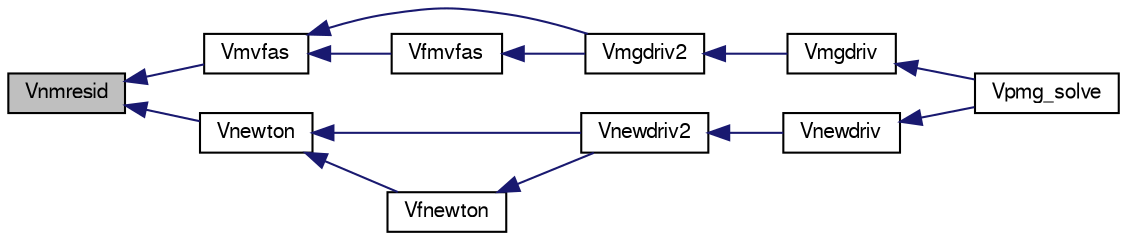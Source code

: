 digraph "Vnmresid"
{
  edge [fontname="FreeSans",fontsize="10",labelfontname="FreeSans",labelfontsize="10"];
  node [fontname="FreeSans",fontsize="10",shape=record];
  rankdir="LR";
  Node1 [label="Vnmresid",height=0.2,width=0.4,color="black", fillcolor="grey75", style="filled" fontcolor="black"];
  Node1 -> Node2 [dir="back",color="midnightblue",fontsize="10",style="solid",fontname="FreeSans"];
  Node2 [label="Vmvfas",height=0.2,width=0.4,color="black", fillcolor="white", style="filled",URL="$group___p_m_g_c.html#ga671353778588b9a4c30522ed882a161e",tooltip="Nonlinear multilevel method."];
  Node2 -> Node3 [dir="back",color="midnightblue",fontsize="10",style="solid",fontname="FreeSans"];
  Node3 [label="Vmgdriv2",height=0.2,width=0.4,color="black", fillcolor="white", style="filled",URL="$group___p_m_g_c.html#gadc0ebef4376e1de553e49c2b78fd2eee",tooltip="Solves the pde using the multi-grid method."];
  Node3 -> Node4 [dir="back",color="midnightblue",fontsize="10",style="solid",fontname="FreeSans"];
  Node4 [label="Vmgdriv",height=0.2,width=0.4,color="black", fillcolor="white", style="filled",URL="$group___p_m_g_c.html#ga67eecfd194462b66dbad001c2d04234d",tooltip="Multilevel solver driver."];
  Node4 -> Node5 [dir="back",color="midnightblue",fontsize="10",style="solid",fontname="FreeSans"];
  Node5 [label="Vpmg_solve",height=0.2,width=0.4,color="black", fillcolor="white", style="filled",URL="$group___vpmg.html#ga86a44c6ef4ada350900ef88e87428082",tooltip="Solve the PBE using PMG."];
  Node2 -> Node6 [dir="back",color="midnightblue",fontsize="10",style="solid",fontname="FreeSans"];
  Node6 [label="Vfmvfas",height=0.2,width=0.4,color="black", fillcolor="white", style="filled",URL="$group___p_m_g_c.html#ga1be3411a48bb33478420cd2757f2ce10",tooltip="Multigrid nonlinear solve iteration routine."];
  Node6 -> Node3 [dir="back",color="midnightblue",fontsize="10",style="solid",fontname="FreeSans"];
  Node1 -> Node7 [dir="back",color="midnightblue",fontsize="10",style="solid",fontname="FreeSans"];
  Node7 [label="Vnewton",height=0.2,width=0.4,color="black", fillcolor="white", style="filled",URL="$group___p_m_g_c.html#ga218aef2ec11ca80de45a5bcfa089cd9e",tooltip="Inexact-newton-multilevel method."];
  Node7 -> Node8 [dir="back",color="midnightblue",fontsize="10",style="solid",fontname="FreeSans"];
  Node8 [label="Vnewdriv2",height=0.2,width=0.4,color="black", fillcolor="white", style="filled",URL="$group___p_m_g_c.html#ga28bb35e37a738d808269f4b8b63f4491",tooltip="Solves using Newton&#39;s Method."];
  Node8 -> Node9 [dir="back",color="midnightblue",fontsize="10",style="solid",fontname="FreeSans"];
  Node9 [label="Vnewdriv",height=0.2,width=0.4,color="black", fillcolor="white", style="filled",URL="$group___p_m_g_c.html#ga579debc5cc00c2e8e9901fa65e165a12",tooltip="Driver for the Newton Solver."];
  Node9 -> Node5 [dir="back",color="midnightblue",fontsize="10",style="solid",fontname="FreeSans"];
  Node7 -> Node10 [dir="back",color="midnightblue",fontsize="10",style="solid",fontname="FreeSans"];
  Node10 [label="Vfnewton",height=0.2,width=0.4,color="black", fillcolor="white", style="filled",URL="$group___p_m_g_c.html#gaf57dd61aeb1cc91a734b7ae494998b45",tooltip="Driver routines for the Newton method."];
  Node10 -> Node8 [dir="back",color="midnightblue",fontsize="10",style="solid",fontname="FreeSans"];
}
